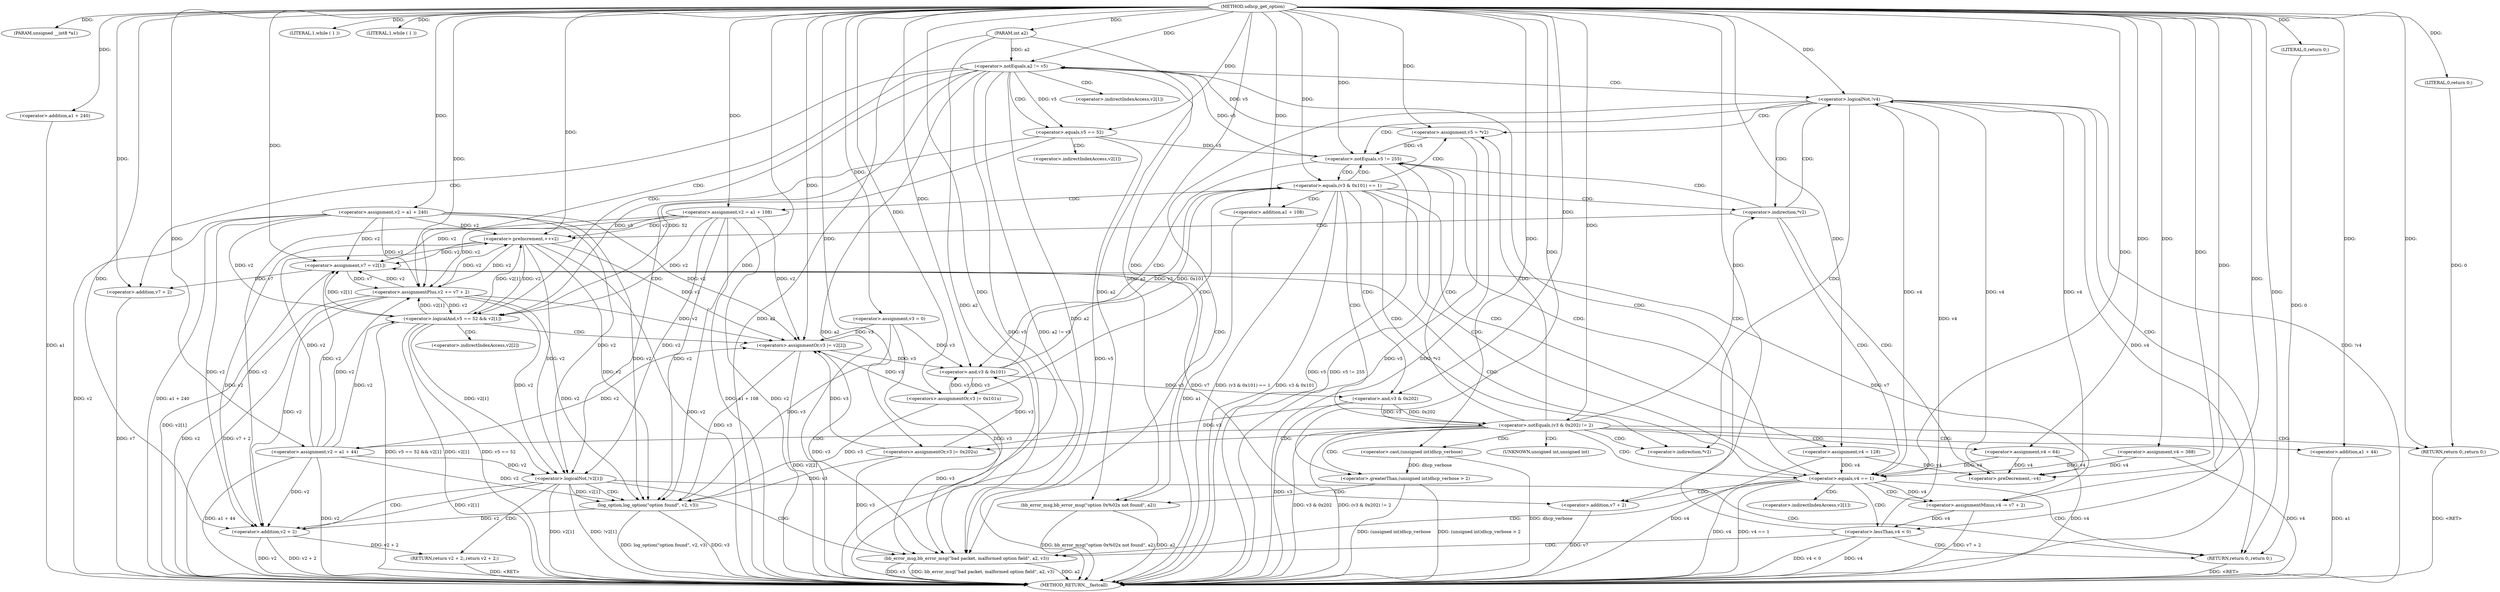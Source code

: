 digraph udhcp_get_option {  
"1000106" [label = "(METHOD,udhcp_get_option)" ]
"1000268" [label = "(METHOD_RETURN,__fastcall)" ]
"1000107" [label = "(PARAM,unsigned __int8 *a1)" ]
"1000108" [label = "(PARAM,int a2)" ]
"1000115" [label = "(<operator>.assignment,v2 = a1 + 240)" ]
"1000117" [label = "(<operator>.addition,a1 + 240)" ]
"1000120" [label = "(<operator>.assignment,v3 = 0)" ]
"1000123" [label = "(<operator>.assignment,v4 = 388)" ]
"1000127" [label = "(LITERAL,1,while ( 1 ))" ]
"1000130" [label = "(LITERAL,1,while ( 1 ))" ]
"1000132" [label = "(<operator>.assignment,v5 = *v2)" ]
"1000140" [label = "(<operator>.preDecrement,--v4)" ]
"1000142" [label = "(<operator>.preIncrement,++v2)" ]
"1000146" [label = "(<operator>.logicalNot,!v4)" ]
"1000150" [label = "(<operator>.notEquals,v5 != 255)" ]
"1000155" [label = "(<operator>.equals,(v3 & 0x101) == 1)" ]
"1000156" [label = "(<operator>.and,v3 & 0x101)" ]
"1000161" [label = "(<operators>.assignmentOr,v3 |= 0x101u)" ]
"1000164" [label = "(<operator>.assignment,v2 = a1 + 108)" ]
"1000166" [label = "(<operator>.addition,a1 + 108)" ]
"1000169" [label = "(<operator>.assignment,v4 = 128)" ]
"1000175" [label = "(<operator>.notEquals,(v3 & 0x202) != 2)" ]
"1000176" [label = "(<operator>.and,v3 & 0x202)" ]
"1000182" [label = "(<operator>.greaterThan,(unsigned int)dhcp_verbose > 2)" ]
"1000183" [label = "(<operator>.cast,(unsigned int)dhcp_verbose)" ]
"1000187" [label = "(bb_error_msg,bb_error_msg(\"option 0x%02x not found\", a2))" ]
"1000190" [label = "(RETURN,return 0;,return 0;)" ]
"1000191" [label = "(LITERAL,0,return 0;)" ]
"1000192" [label = "(<operators>.assignmentOr,v3 |= 0x202u)" ]
"1000195" [label = "(<operator>.assignment,v2 = a1 + 44)" ]
"1000197" [label = "(<operator>.addition,a1 + 44)" ]
"1000200" [label = "(<operator>.assignment,v4 = 64)" ]
"1000204" [label = "(<operator>.equals,v4 == 1)" ]
"1000208" [label = "(<operator>.assignment,v7 = v2[1])" ]
"1000213" [label = "(<operator>.assignmentMinus,v4 -= v7 + 2)" ]
"1000215" [label = "(<operator>.addition,v7 + 2)" ]
"1000219" [label = "(<operator>.lessThan,v4 < 0)" ]
"1000224" [label = "(<operator>.notEquals,a2 != v5)" ]
"1000229" [label = "(<operator>.logicalAnd,v5 == 52 && v2[1])" ]
"1000230" [label = "(<operator>.equals,v5 == 52)" ]
"1000236" [label = "(<operators>.assignmentOr,v3 |= v2[2])" ]
"1000241" [label = "(<operator>.assignmentPlus,v2 += v7 + 2)" ]
"1000243" [label = "(<operator>.addition,v7 + 2)" ]
"1000248" [label = "(<operator>.logicalNot,!v2[1])" ]
"1000254" [label = "(bb_error_msg,bb_error_msg(\"bad packet, malformed option field\", a2, v3))" ]
"1000258" [label = "(RETURN,return 0;,return 0;)" ]
"1000259" [label = "(LITERAL,0,return 0;)" ]
"1000260" [label = "(log_option,log_option(\"option found\", v2, v3))" ]
"1000264" [label = "(RETURN,return v2 + 2;,return v2 + 2;)" ]
"1000265" [label = "(<operator>.addition,v2 + 2)" ]
"1000134" [label = "(<operator>.indirection,*v2)" ]
"1000137" [label = "(<operator>.indirection,*v2)" ]
"1000184" [label = "(UNKNOWN,unsigned int,unsigned int)" ]
"1000210" [label = "(<operator>.indirectIndexAccess,v2[1])" ]
"1000233" [label = "(<operator>.indirectIndexAccess,v2[1])" ]
"1000238" [label = "(<operator>.indirectIndexAccess,v2[2])" ]
"1000249" [label = "(<operator>.indirectIndexAccess,v2[1])" ]
  "1000190" -> "1000268"  [ label = "DDG: <RET>"] 
  "1000229" -> "1000268"  [ label = "DDG: v5 == 52"] 
  "1000229" -> "1000268"  [ label = "DDG: v5 == 52 && v2[1]"] 
  "1000183" -> "1000268"  [ label = "DDG: dhcp_verbose"] 
  "1000248" -> "1000268"  [ label = "DDG: v2[1]"] 
  "1000187" -> "1000268"  [ label = "DDG: bb_error_msg(\"option 0x%02x not found\", a2)"] 
  "1000260" -> "1000268"  [ label = "DDG: log_option(\"option found\", v2, v3)"] 
  "1000166" -> "1000268"  [ label = "DDG: a1"] 
  "1000241" -> "1000268"  [ label = "DDG: v7 + 2"] 
  "1000142" -> "1000268"  [ label = "DDG: v2"] 
  "1000204" -> "1000268"  [ label = "DDG: v4"] 
  "1000115" -> "1000268"  [ label = "DDG: a1 + 240"] 
  "1000187" -> "1000268"  [ label = "DDG: a2"] 
  "1000164" -> "1000268"  [ label = "DDG: a1 + 108"] 
  "1000243" -> "1000268"  [ label = "DDG: v7"] 
  "1000123" -> "1000268"  [ label = "DDG: v4"] 
  "1000229" -> "1000268"  [ label = "DDG: v2[1]"] 
  "1000117" -> "1000268"  [ label = "DDG: a1"] 
  "1000265" -> "1000268"  [ label = "DDG: v2 + 2"] 
  "1000254" -> "1000268"  [ label = "DDG: a2"] 
  "1000132" -> "1000268"  [ label = "DDG: *v2"] 
  "1000219" -> "1000268"  [ label = "DDG: v4"] 
  "1000265" -> "1000268"  [ label = "DDG: v2"] 
  "1000224" -> "1000268"  [ label = "DDG: v5"] 
  "1000182" -> "1000268"  [ label = "DDG: (unsigned int)dhcp_verbose"] 
  "1000132" -> "1000268"  [ label = "DDG: v5"] 
  "1000224" -> "1000268"  [ label = "DDG: a2 != v5"] 
  "1000150" -> "1000268"  [ label = "DDG: v5 != 255"] 
  "1000182" -> "1000268"  [ label = "DDG: (unsigned int)dhcp_verbose > 2"] 
  "1000146" -> "1000268"  [ label = "DDG: v4"] 
  "1000204" -> "1000268"  [ label = "DDG: v4 == 1"] 
  "1000155" -> "1000268"  [ label = "DDG: (v3 & 0x101) == 1"] 
  "1000115" -> "1000268"  [ label = "DDG: v2"] 
  "1000213" -> "1000268"  [ label = "DDG: v7 + 2"] 
  "1000260" -> "1000268"  [ label = "DDG: v3"] 
  "1000248" -> "1000268"  [ label = "DDG: !v2[1]"] 
  "1000224" -> "1000268"  [ label = "DDG: a2"] 
  "1000169" -> "1000268"  [ label = "DDG: v4"] 
  "1000230" -> "1000268"  [ label = "DDG: v5"] 
  "1000197" -> "1000268"  [ label = "DDG: a1"] 
  "1000254" -> "1000268"  [ label = "DDG: v3"] 
  "1000155" -> "1000268"  [ label = "DDG: v3 & 0x101"] 
  "1000200" -> "1000268"  [ label = "DDG: v4"] 
  "1000176" -> "1000268"  [ label = "DDG: v3"] 
  "1000241" -> "1000268"  [ label = "DDG: v2"] 
  "1000175" -> "1000268"  [ label = "DDG: v3 & 0x202"] 
  "1000195" -> "1000268"  [ label = "DDG: v2"] 
  "1000215" -> "1000268"  [ label = "DDG: v7"] 
  "1000208" -> "1000268"  [ label = "DDG: v2[1]"] 
  "1000236" -> "1000268"  [ label = "DDG: v2[2]"] 
  "1000254" -> "1000268"  [ label = "DDG: bb_error_msg(\"bad packet, malformed option field\", a2, v3)"] 
  "1000175" -> "1000268"  [ label = "DDG: (v3 & 0x202) != 2"] 
  "1000195" -> "1000268"  [ label = "DDG: a1 + 44"] 
  "1000146" -> "1000268"  [ label = "DDG: !v4"] 
  "1000108" -> "1000268"  [ label = "DDG: a2"] 
  "1000164" -> "1000268"  [ label = "DDG: v2"] 
  "1000219" -> "1000268"  [ label = "DDG: v4 < 0"] 
  "1000150" -> "1000268"  [ label = "DDG: v5"] 
  "1000258" -> "1000268"  [ label = "DDG: <RET>"] 
  "1000264" -> "1000268"  [ label = "DDG: <RET>"] 
  "1000106" -> "1000107"  [ label = "DDG: "] 
  "1000106" -> "1000108"  [ label = "DDG: "] 
  "1000106" -> "1000115"  [ label = "DDG: "] 
  "1000106" -> "1000117"  [ label = "DDG: "] 
  "1000106" -> "1000120"  [ label = "DDG: "] 
  "1000106" -> "1000123"  [ label = "DDG: "] 
  "1000106" -> "1000127"  [ label = "DDG: "] 
  "1000106" -> "1000130"  [ label = "DDG: "] 
  "1000106" -> "1000132"  [ label = "DDG: "] 
  "1000123" -> "1000140"  [ label = "DDG: v4"] 
  "1000146" -> "1000140"  [ label = "DDG: v4"] 
  "1000169" -> "1000140"  [ label = "DDG: v4"] 
  "1000200" -> "1000140"  [ label = "DDG: v4"] 
  "1000106" -> "1000140"  [ label = "DDG: "] 
  "1000229" -> "1000142"  [ label = "DDG: v2[1]"] 
  "1000115" -> "1000142"  [ label = "DDG: v2"] 
  "1000164" -> "1000142"  [ label = "DDG: v2"] 
  "1000241" -> "1000142"  [ label = "DDG: v2"] 
  "1000195" -> "1000142"  [ label = "DDG: v2"] 
  "1000106" -> "1000142"  [ label = "DDG: "] 
  "1000219" -> "1000146"  [ label = "DDG: v4"] 
  "1000140" -> "1000146"  [ label = "DDG: v4"] 
  "1000106" -> "1000146"  [ label = "DDG: "] 
  "1000132" -> "1000150"  [ label = "DDG: v5"] 
  "1000230" -> "1000150"  [ label = "DDG: v5"] 
  "1000106" -> "1000150"  [ label = "DDG: "] 
  "1000156" -> "1000155"  [ label = "DDG: v3"] 
  "1000156" -> "1000155"  [ label = "DDG: 0x101"] 
  "1000120" -> "1000156"  [ label = "DDG: v3"] 
  "1000236" -> "1000156"  [ label = "DDG: v3"] 
  "1000192" -> "1000156"  [ label = "DDG: v3"] 
  "1000161" -> "1000156"  [ label = "DDG: v3"] 
  "1000106" -> "1000156"  [ label = "DDG: "] 
  "1000106" -> "1000155"  [ label = "DDG: "] 
  "1000106" -> "1000161"  [ label = "DDG: "] 
  "1000156" -> "1000161"  [ label = "DDG: v3"] 
  "1000106" -> "1000164"  [ label = "DDG: "] 
  "1000106" -> "1000166"  [ label = "DDG: "] 
  "1000106" -> "1000169"  [ label = "DDG: "] 
  "1000176" -> "1000175"  [ label = "DDG: v3"] 
  "1000176" -> "1000175"  [ label = "DDG: 0x202"] 
  "1000156" -> "1000176"  [ label = "DDG: v3"] 
  "1000106" -> "1000176"  [ label = "DDG: "] 
  "1000106" -> "1000175"  [ label = "DDG: "] 
  "1000183" -> "1000182"  [ label = "DDG: dhcp_verbose"] 
  "1000106" -> "1000183"  [ label = "DDG: "] 
  "1000106" -> "1000182"  [ label = "DDG: "] 
  "1000106" -> "1000187"  [ label = "DDG: "] 
  "1000224" -> "1000187"  [ label = "DDG: a2"] 
  "1000108" -> "1000187"  [ label = "DDG: a2"] 
  "1000191" -> "1000190"  [ label = "DDG: 0"] 
  "1000106" -> "1000190"  [ label = "DDG: "] 
  "1000106" -> "1000191"  [ label = "DDG: "] 
  "1000106" -> "1000192"  [ label = "DDG: "] 
  "1000176" -> "1000192"  [ label = "DDG: v3"] 
  "1000106" -> "1000195"  [ label = "DDG: "] 
  "1000106" -> "1000197"  [ label = "DDG: "] 
  "1000106" -> "1000200"  [ label = "DDG: "] 
  "1000123" -> "1000204"  [ label = "DDG: v4"] 
  "1000146" -> "1000204"  [ label = "DDG: v4"] 
  "1000169" -> "1000204"  [ label = "DDG: v4"] 
  "1000200" -> "1000204"  [ label = "DDG: v4"] 
  "1000106" -> "1000204"  [ label = "DDG: "] 
  "1000142" -> "1000208"  [ label = "DDG: v2"] 
  "1000229" -> "1000208"  [ label = "DDG: v2[1]"] 
  "1000115" -> "1000208"  [ label = "DDG: v2"] 
  "1000164" -> "1000208"  [ label = "DDG: v2"] 
  "1000241" -> "1000208"  [ label = "DDG: v2"] 
  "1000195" -> "1000208"  [ label = "DDG: v2"] 
  "1000106" -> "1000208"  [ label = "DDG: "] 
  "1000208" -> "1000213"  [ label = "DDG: v7"] 
  "1000106" -> "1000213"  [ label = "DDG: "] 
  "1000204" -> "1000213"  [ label = "DDG: v4"] 
  "1000208" -> "1000215"  [ label = "DDG: v7"] 
  "1000106" -> "1000215"  [ label = "DDG: "] 
  "1000213" -> "1000219"  [ label = "DDG: v4"] 
  "1000106" -> "1000219"  [ label = "DDG: "] 
  "1000108" -> "1000224"  [ label = "DDG: a2"] 
  "1000106" -> "1000224"  [ label = "DDG: "] 
  "1000132" -> "1000224"  [ label = "DDG: v5"] 
  "1000150" -> "1000224"  [ label = "DDG: v5"] 
  "1000230" -> "1000229"  [ label = "DDG: v5"] 
  "1000230" -> "1000229"  [ label = "DDG: 52"] 
  "1000224" -> "1000230"  [ label = "DDG: v5"] 
  "1000106" -> "1000230"  [ label = "DDG: "] 
  "1000142" -> "1000229"  [ label = "DDG: v2"] 
  "1000115" -> "1000229"  [ label = "DDG: v2"] 
  "1000164" -> "1000229"  [ label = "DDG: v2"] 
  "1000241" -> "1000229"  [ label = "DDG: v2"] 
  "1000195" -> "1000229"  [ label = "DDG: v2"] 
  "1000142" -> "1000236"  [ label = "DDG: v2"] 
  "1000115" -> "1000236"  [ label = "DDG: v2"] 
  "1000164" -> "1000236"  [ label = "DDG: v2"] 
  "1000241" -> "1000236"  [ label = "DDG: v2"] 
  "1000195" -> "1000236"  [ label = "DDG: v2"] 
  "1000120" -> "1000236"  [ label = "DDG: v3"] 
  "1000192" -> "1000236"  [ label = "DDG: v3"] 
  "1000161" -> "1000236"  [ label = "DDG: v3"] 
  "1000106" -> "1000236"  [ label = "DDG: "] 
  "1000106" -> "1000241"  [ label = "DDG: "] 
  "1000208" -> "1000241"  [ label = "DDG: v7"] 
  "1000142" -> "1000241"  [ label = "DDG: v2"] 
  "1000229" -> "1000241"  [ label = "DDG: v2[1]"] 
  "1000115" -> "1000241"  [ label = "DDG: v2"] 
  "1000164" -> "1000241"  [ label = "DDG: v2"] 
  "1000195" -> "1000241"  [ label = "DDG: v2"] 
  "1000106" -> "1000243"  [ label = "DDG: "] 
  "1000208" -> "1000243"  [ label = "DDG: v7"] 
  "1000142" -> "1000248"  [ label = "DDG: v2"] 
  "1000115" -> "1000248"  [ label = "DDG: v2"] 
  "1000164" -> "1000248"  [ label = "DDG: v2"] 
  "1000241" -> "1000248"  [ label = "DDG: v2"] 
  "1000195" -> "1000248"  [ label = "DDG: v2"] 
  "1000229" -> "1000248"  [ label = "DDG: v2[1]"] 
  "1000106" -> "1000254"  [ label = "DDG: "] 
  "1000224" -> "1000254"  [ label = "DDG: a2"] 
  "1000108" -> "1000254"  [ label = "DDG: a2"] 
  "1000120" -> "1000254"  [ label = "DDG: v3"] 
  "1000236" -> "1000254"  [ label = "DDG: v3"] 
  "1000192" -> "1000254"  [ label = "DDG: v3"] 
  "1000161" -> "1000254"  [ label = "DDG: v3"] 
  "1000259" -> "1000258"  [ label = "DDG: 0"] 
  "1000106" -> "1000258"  [ label = "DDG: "] 
  "1000106" -> "1000259"  [ label = "DDG: "] 
  "1000106" -> "1000260"  [ label = "DDG: "] 
  "1000142" -> "1000260"  [ label = "DDG: v2"] 
  "1000115" -> "1000260"  [ label = "DDG: v2"] 
  "1000248" -> "1000260"  [ label = "DDG: v2[1]"] 
  "1000164" -> "1000260"  [ label = "DDG: v2"] 
  "1000241" -> "1000260"  [ label = "DDG: v2"] 
  "1000195" -> "1000260"  [ label = "DDG: v2"] 
  "1000120" -> "1000260"  [ label = "DDG: v3"] 
  "1000236" -> "1000260"  [ label = "DDG: v3"] 
  "1000192" -> "1000260"  [ label = "DDG: v3"] 
  "1000161" -> "1000260"  [ label = "DDG: v3"] 
  "1000265" -> "1000264"  [ label = "DDG: v2 + 2"] 
  "1000248" -> "1000265"  [ label = "DDG: v2[1]"] 
  "1000260" -> "1000265"  [ label = "DDG: v2"] 
  "1000106" -> "1000265"  [ label = "DDG: "] 
  "1000142" -> "1000265"  [ label = "DDG: v2"] 
  "1000115" -> "1000265"  [ label = "DDG: v2"] 
  "1000164" -> "1000265"  [ label = "DDG: v2"] 
  "1000241" -> "1000265"  [ label = "DDG: v2"] 
  "1000195" -> "1000265"  [ label = "DDG: v2"] 
  "1000137" -> "1000142"  [ label = "CDG: "] 
  "1000137" -> "1000140"  [ label = "CDG: "] 
  "1000137" -> "1000146"  [ label = "CDG: "] 
  "1000137" -> "1000204"  [ label = "CDG: "] 
  "1000137" -> "1000150"  [ label = "CDG: "] 
  "1000146" -> "1000254"  [ label = "CDG: "] 
  "1000146" -> "1000258"  [ label = "CDG: "] 
  "1000146" -> "1000137"  [ label = "CDG: "] 
  "1000146" -> "1000134"  [ label = "CDG: "] 
  "1000146" -> "1000132"  [ label = "CDG: "] 
  "1000146" -> "1000150"  [ label = "CDG: "] 
  "1000150" -> "1000204"  [ label = "CDG: "] 
  "1000150" -> "1000156"  [ label = "CDG: "] 
  "1000150" -> "1000155"  [ label = "CDG: "] 
  "1000155" -> "1000176"  [ label = "CDG: "] 
  "1000155" -> "1000175"  [ label = "CDG: "] 
  "1000155" -> "1000169"  [ label = "CDG: "] 
  "1000155" -> "1000166"  [ label = "CDG: "] 
  "1000155" -> "1000164"  [ label = "CDG: "] 
  "1000155" -> "1000161"  [ label = "CDG: "] 
  "1000155" -> "1000204"  [ label = "CDG: "] 
  "1000155" -> "1000137"  [ label = "CDG: "] 
  "1000155" -> "1000134"  [ label = "CDG: "] 
  "1000155" -> "1000132"  [ label = "CDG: "] 
  "1000155" -> "1000150"  [ label = "CDG: "] 
  "1000175" -> "1000192"  [ label = "CDG: "] 
  "1000175" -> "1000190"  [ label = "CDG: "] 
  "1000175" -> "1000184"  [ label = "CDG: "] 
  "1000175" -> "1000183"  [ label = "CDG: "] 
  "1000175" -> "1000182"  [ label = "CDG: "] 
  "1000175" -> "1000200"  [ label = "CDG: "] 
  "1000175" -> "1000197"  [ label = "CDG: "] 
  "1000175" -> "1000195"  [ label = "CDG: "] 
  "1000175" -> "1000204"  [ label = "CDG: "] 
  "1000175" -> "1000137"  [ label = "CDG: "] 
  "1000175" -> "1000134"  [ label = "CDG: "] 
  "1000175" -> "1000132"  [ label = "CDG: "] 
  "1000175" -> "1000150"  [ label = "CDG: "] 
  "1000182" -> "1000187"  [ label = "CDG: "] 
  "1000204" -> "1000208"  [ label = "CDG: "] 
  "1000204" -> "1000219"  [ label = "CDG: "] 
  "1000204" -> "1000215"  [ label = "CDG: "] 
  "1000204" -> "1000213"  [ label = "CDG: "] 
  "1000204" -> "1000210"  [ label = "CDG: "] 
  "1000204" -> "1000254"  [ label = "CDG: "] 
  "1000204" -> "1000258"  [ label = "CDG: "] 
  "1000219" -> "1000224"  [ label = "CDG: "] 
  "1000219" -> "1000254"  [ label = "CDG: "] 
  "1000219" -> "1000258"  [ label = "CDG: "] 
  "1000224" -> "1000230"  [ label = "CDG: "] 
  "1000224" -> "1000229"  [ label = "CDG: "] 
  "1000224" -> "1000249"  [ label = "CDG: "] 
  "1000224" -> "1000248"  [ label = "CDG: "] 
  "1000224" -> "1000243"  [ label = "CDG: "] 
  "1000224" -> "1000241"  [ label = "CDG: "] 
  "1000224" -> "1000146"  [ label = "CDG: "] 
  "1000229" -> "1000238"  [ label = "CDG: "] 
  "1000229" -> "1000236"  [ label = "CDG: "] 
  "1000230" -> "1000233"  [ label = "CDG: "] 
  "1000248" -> "1000254"  [ label = "CDG: "] 
  "1000248" -> "1000265"  [ label = "CDG: "] 
  "1000248" -> "1000264"  [ label = "CDG: "] 
  "1000248" -> "1000260"  [ label = "CDG: "] 
  "1000248" -> "1000258"  [ label = "CDG: "] 
}
